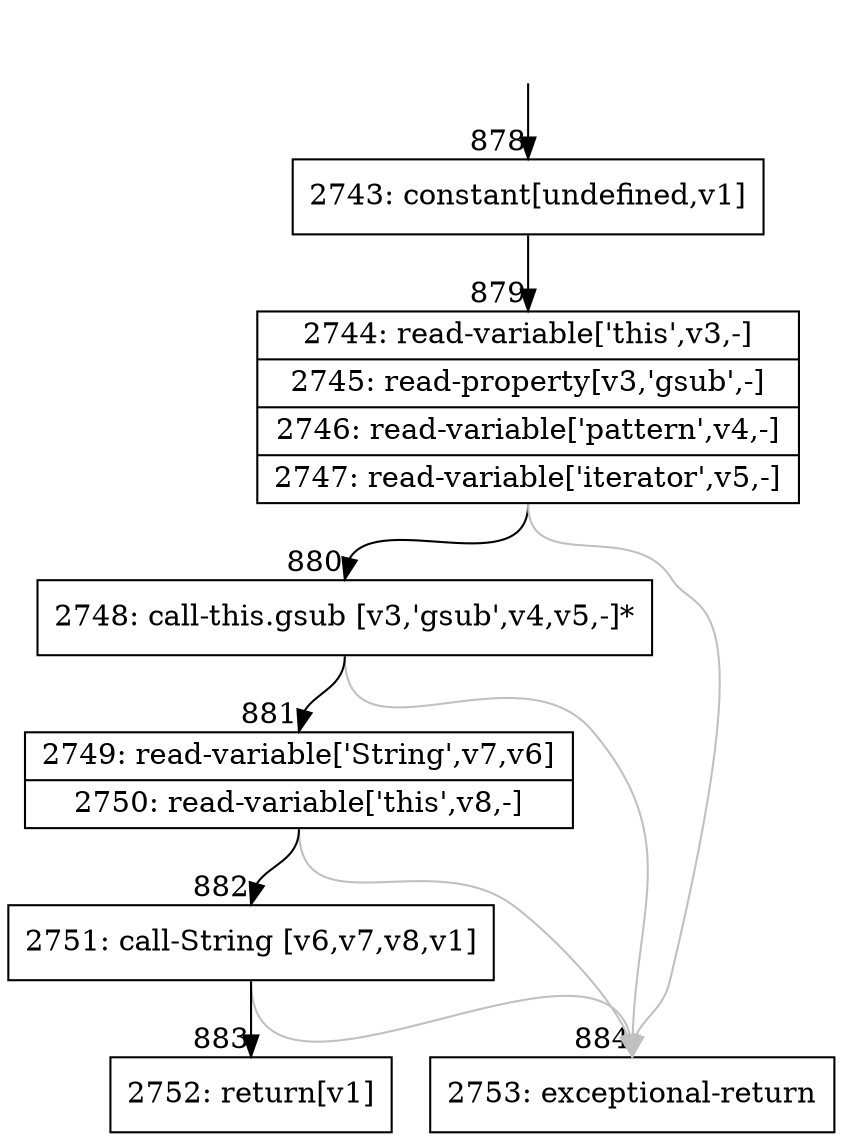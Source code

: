 digraph {
rankdir="TD"
BB_entry74[shape=none,label=""];
BB_entry74 -> BB878 [tailport=s, headport=n, headlabel="    878"]
BB878 [shape=record label="{2743: constant[undefined,v1]}" ] 
BB878 -> BB879 [tailport=s, headport=n, headlabel="      879"]
BB879 [shape=record label="{2744: read-variable['this',v3,-]|2745: read-property[v3,'gsub',-]|2746: read-variable['pattern',v4,-]|2747: read-variable['iterator',v5,-]}" ] 
BB879 -> BB880 [tailport=s, headport=n, headlabel="      880"]
BB879 -> BB884 [tailport=s, headport=n, color=gray, headlabel="      884"]
BB880 [shape=record label="{2748: call-this.gsub [v3,'gsub',v4,v5,-]*}" ] 
BB880 -> BB881 [tailport=s, headport=n, headlabel="      881"]
BB880 -> BB884 [tailport=s, headport=n, color=gray]
BB881 [shape=record label="{2749: read-variable['String',v7,v6]|2750: read-variable['this',v8,-]}" ] 
BB881 -> BB882 [tailport=s, headport=n, headlabel="      882"]
BB881 -> BB884 [tailport=s, headport=n, color=gray]
BB882 [shape=record label="{2751: call-String [v6,v7,v8,v1]}" ] 
BB882 -> BB883 [tailport=s, headport=n, headlabel="      883"]
BB882 -> BB884 [tailport=s, headport=n, color=gray]
BB883 [shape=record label="{2752: return[v1]}" ] 
BB884 [shape=record label="{2753: exceptional-return}" ] 
//#$~ 609
}
